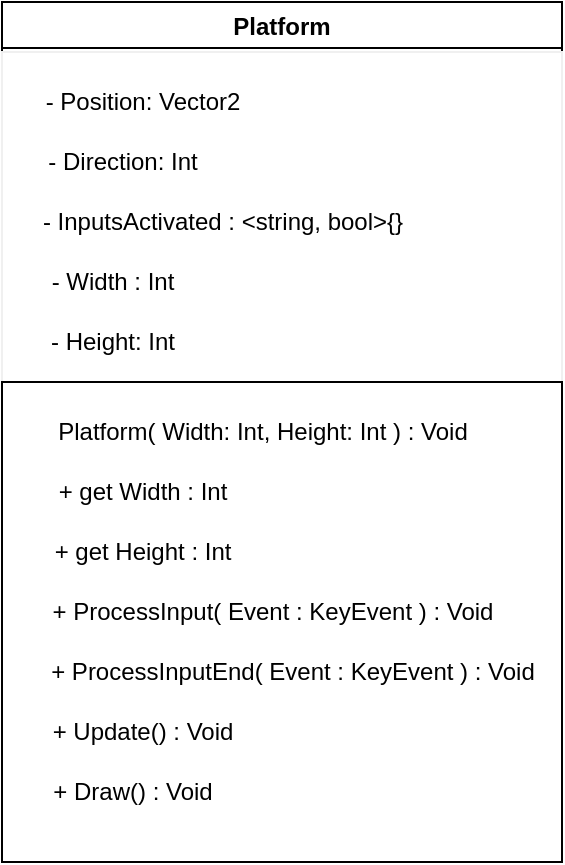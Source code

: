 <mxfile>
    <diagram id="7GxQXAaSdPLjsw9wDCDl" name="Page-1">
        <mxGraphModel dx="274" dy="361" grid="1" gridSize="10" guides="1" tooltips="1" connect="1" arrows="1" fold="1" page="1" pageScale="1" pageWidth="827" pageHeight="1169" math="0" shadow="0">
            <root>
                <mxCell id="0"/>
                <mxCell id="1" parent="0"/>
                <mxCell id="2" value="Platform" style="swimlane;fillColor=#FFFFFF;" parent="1" vertex="1">
                    <mxGeometry x="180" y="10" width="280" height="195" as="geometry"/>
                </mxCell>
                <mxCell id="21" value="" style="whiteSpace=wrap;html=1;strokeColor=#F0F0F0;fillColor=#FFFFFF;" parent="2" vertex="1">
                    <mxGeometry y="25" width="280" height="165" as="geometry"/>
                </mxCell>
                <mxCell id="3" value="- Position: Vector2&lt;br&gt;" style="text;html=1;align=center;verticalAlign=middle;resizable=0;points=[];autosize=1;strokeColor=none;fillColor=#FFFFFF;" parent="2" vertex="1">
                    <mxGeometry x="10" y="35" width="120" height="30" as="geometry"/>
                </mxCell>
                <mxCell id="5" value="- Direction: Int" style="text;html=1;align=center;verticalAlign=middle;resizable=0;points=[];autosize=1;strokeColor=none;fillColor=#FFFFFF;" parent="2" vertex="1">
                    <mxGeometry x="10" y="65" width="100" height="30" as="geometry"/>
                </mxCell>
                <mxCell id="6" value="- InputsActivated : &amp;lt;string, bool&amp;gt;{}" style="text;html=1;align=center;verticalAlign=middle;resizable=0;points=[];autosize=1;strokeColor=none;fillColor=#FFFFFF;" parent="2" vertex="1">
                    <mxGeometry x="10" y="95" width="200" height="30" as="geometry"/>
                </mxCell>
                <mxCell id="12" value="- Width : Int" style="text;html=1;align=center;verticalAlign=middle;resizable=0;points=[];autosize=1;strokeColor=none;fillColor=#FFFFFF;" parent="2" vertex="1">
                    <mxGeometry x="15" y="125" width="80" height="30" as="geometry"/>
                </mxCell>
                <mxCell id="13" value="- Height: Int" style="text;html=1;align=center;verticalAlign=middle;resizable=0;points=[];autosize=1;strokeColor=none;fillColor=#FFFFFF;" parent="2" vertex="1">
                    <mxGeometry x="10" y="155" width="90" height="30" as="geometry"/>
                </mxCell>
                <mxCell id="11" value="" style="rounded=0;whiteSpace=wrap;html=1;" parent="1" vertex="1">
                    <mxGeometry x="180" y="200" width="280" height="240" as="geometry"/>
                </mxCell>
                <mxCell id="14" value="Platform( Width: Int, Height: Int ) : Void" style="text;html=1;align=center;verticalAlign=middle;resizable=0;points=[];autosize=1;strokeColor=none;fillColor=none;" parent="1" vertex="1">
                    <mxGeometry x="195" y="210" width="230" height="30" as="geometry"/>
                </mxCell>
                <mxCell id="15" value="+ ProcessInput( Event : KeyEvent ) : Void" style="text;html=1;align=center;verticalAlign=middle;resizable=0;points=[];autosize=1;strokeColor=none;fillColor=none;" parent="1" vertex="1">
                    <mxGeometry x="195" y="300" width="240" height="30" as="geometry"/>
                </mxCell>
                <mxCell id="16" value="+ Update() : Void" style="text;html=1;align=center;verticalAlign=middle;resizable=0;points=[];autosize=1;strokeColor=none;fillColor=none;" parent="1" vertex="1">
                    <mxGeometry x="195" y="360" width="110" height="30" as="geometry"/>
                </mxCell>
                <mxCell id="17" value="+ Draw() : Void" style="text;html=1;align=center;verticalAlign=middle;resizable=0;points=[];autosize=1;strokeColor=none;fillColor=none;" parent="1" vertex="1">
                    <mxGeometry x="195" y="390" width="100" height="30" as="geometry"/>
                </mxCell>
                <mxCell id="18" value="+ get Width : Int" style="text;html=1;align=center;verticalAlign=middle;resizable=0;points=[];autosize=1;strokeColor=none;fillColor=none;" parent="1" vertex="1">
                    <mxGeometry x="195" y="240" width="110" height="30" as="geometry"/>
                </mxCell>
                <mxCell id="19" value="+ get Height : Int" style="text;html=1;align=center;verticalAlign=middle;resizable=0;points=[];autosize=1;strokeColor=none;fillColor=none;" parent="1" vertex="1">
                    <mxGeometry x="195" y="270" width="110" height="30" as="geometry"/>
                </mxCell>
                <mxCell id="22" value="+ ProcessInputEnd( Event : KeyEvent ) : Void" style="text;html=1;align=center;verticalAlign=middle;resizable=0;points=[];autosize=1;strokeColor=none;fillColor=none;" vertex="1" parent="1">
                    <mxGeometry x="190" y="330" width="270" height="30" as="geometry"/>
                </mxCell>
            </root>
        </mxGraphModel>
    </diagram>
</mxfile>